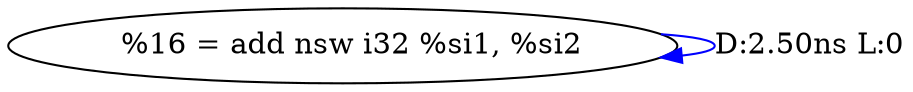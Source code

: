 digraph {
Node0x2b33a20[label="  %16 = add nsw i32 %si1, %si2"];
Node0x2b33a20 -> Node0x2b33a20[label="D:2.50ns L:0",color=blue];
}
